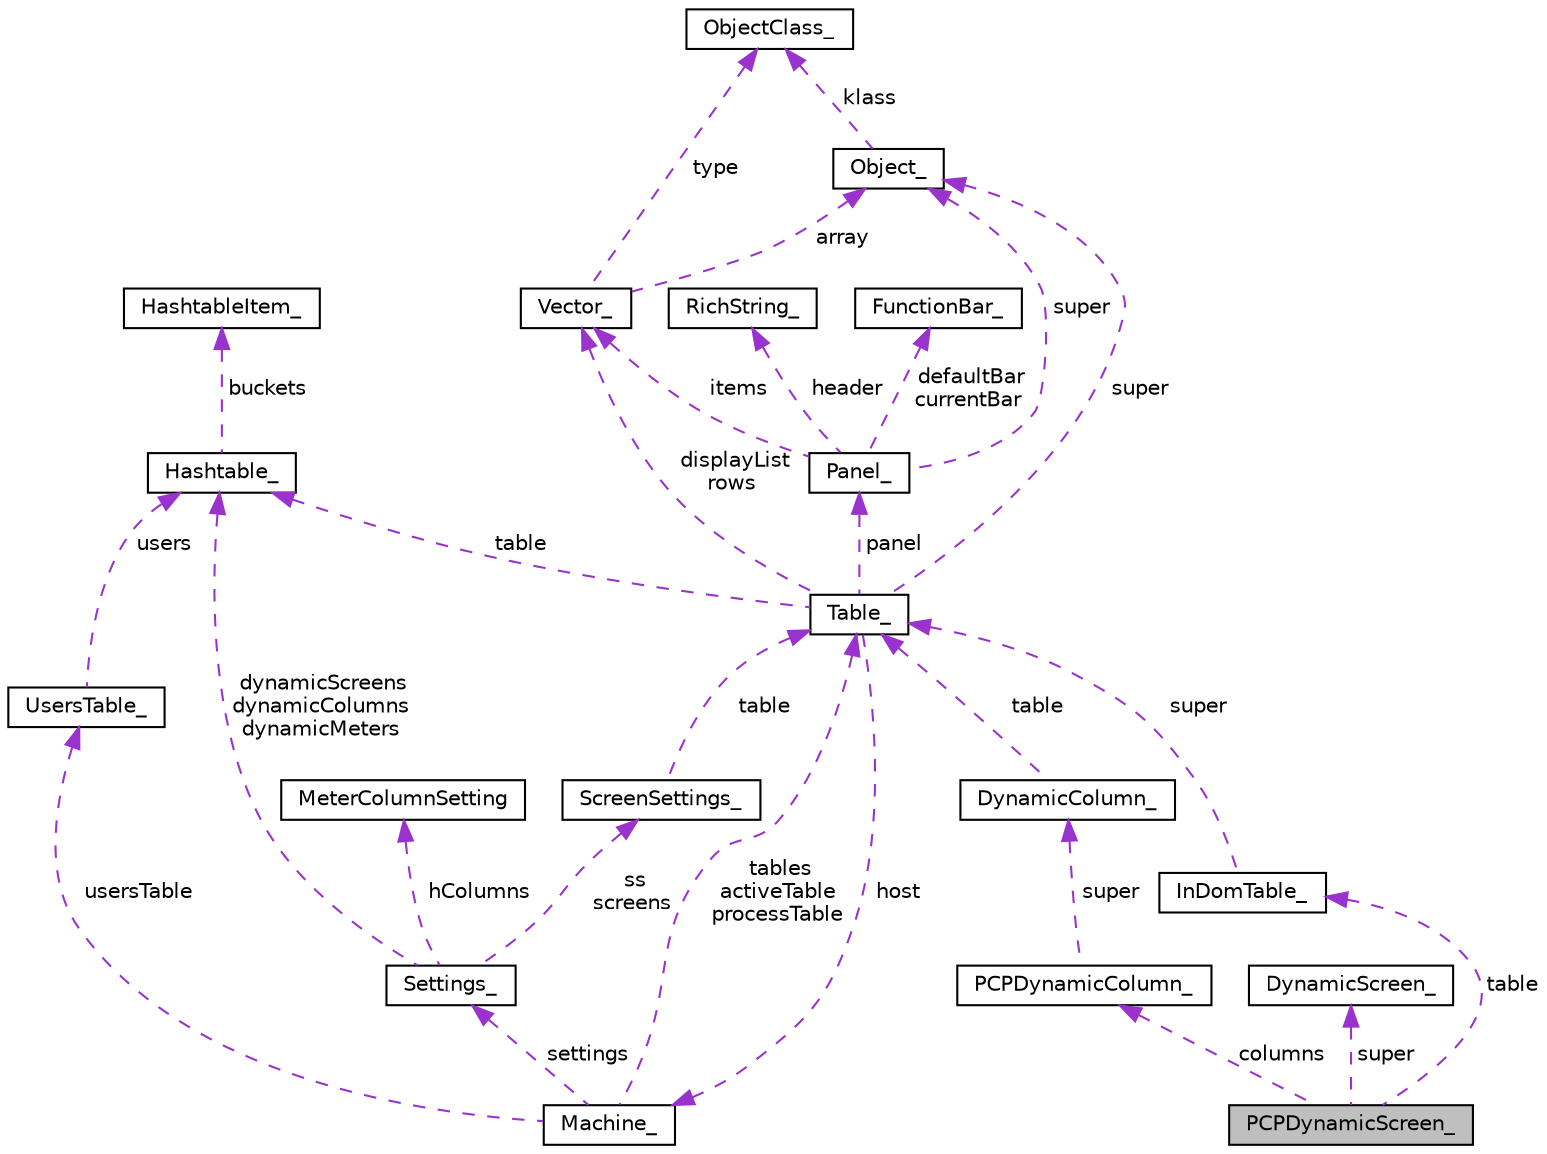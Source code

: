 digraph "PCPDynamicScreen_"
{
  edge [fontname="Helvetica",fontsize="10",labelfontname="Helvetica",labelfontsize="10"];
  node [fontname="Helvetica",fontsize="10",shape=record];
  Node1 [label="PCPDynamicScreen_",height=0.2,width=0.4,color="black", fillcolor="grey75", style="filled", fontcolor="black"];
  Node2 -> Node1 [dir="back",color="darkorchid3",fontsize="10",style="dashed",label=" columns" ];
  Node2 [label="PCPDynamicColumn_",height=0.2,width=0.4,color="black", fillcolor="white", style="filled",URL="$structPCPDynamicColumn__.html"];
  Node3 -> Node2 [dir="back",color="darkorchid3",fontsize="10",style="dashed",label=" super" ];
  Node3 [label="DynamicColumn_",height=0.2,width=0.4,color="black", fillcolor="white", style="filled",URL="$structDynamicColumn__.html"];
  Node4 -> Node3 [dir="back",color="darkorchid3",fontsize="10",style="dashed",label=" table" ];
  Node4 [label="Table_",height=0.2,width=0.4,color="black", fillcolor="white", style="filled",URL="$structTable__.html"];
  Node5 -> Node4 [dir="back",color="darkorchid3",fontsize="10",style="dashed",label=" displayList\nrows" ];
  Node5 [label="Vector_",height=0.2,width=0.4,color="black", fillcolor="white", style="filled",URL="$structVector__.html"];
  Node6 -> Node5 [dir="back",color="darkorchid3",fontsize="10",style="dashed",label=" type" ];
  Node6 [label="ObjectClass_",height=0.2,width=0.4,color="black", fillcolor="white", style="filled",URL="$structObjectClass__.html"];
  Node7 -> Node5 [dir="back",color="darkorchid3",fontsize="10",style="dashed",label=" array" ];
  Node7 [label="Object_",height=0.2,width=0.4,color="black", fillcolor="white", style="filled",URL="$structObject__.html"];
  Node6 -> Node7 [dir="back",color="darkorchid3",fontsize="10",style="dashed",label=" klass" ];
  Node8 -> Node4 [dir="back",color="darkorchid3",fontsize="10",style="dashed",label=" host" ];
  Node8 [label="Machine_",height=0.2,width=0.4,color="black", fillcolor="white", style="filled",URL="$structMachine__.html"];
  Node4 -> Node8 [dir="back",color="darkorchid3",fontsize="10",style="dashed",label=" tables\nactiveTable\nprocessTable" ];
  Node9 -> Node8 [dir="back",color="darkorchid3",fontsize="10",style="dashed",label=" settings" ];
  Node9 [label="Settings_",height=0.2,width=0.4,color="black", fillcolor="white", style="filled",URL="$structSettings__.html"];
  Node10 -> Node9 [dir="back",color="darkorchid3",fontsize="10",style="dashed",label=" ss\nscreens" ];
  Node10 [label="ScreenSettings_",height=0.2,width=0.4,color="black", fillcolor="white", style="filled",URL="$structScreenSettings__.html"];
  Node4 -> Node10 [dir="back",color="darkorchid3",fontsize="10",style="dashed",label=" table" ];
  Node11 -> Node9 [dir="back",color="darkorchid3",fontsize="10",style="dashed",label=" dynamicScreens\ndynamicColumns\ndynamicMeters" ];
  Node11 [label="Hashtable_",height=0.2,width=0.4,color="black", fillcolor="white", style="filled",URL="$structHashtable__.html"];
  Node12 -> Node11 [dir="back",color="darkorchid3",fontsize="10",style="dashed",label=" buckets" ];
  Node12 [label="HashtableItem_",height=0.2,width=0.4,color="black", fillcolor="white", style="filled",URL="$structHashtableItem__.html"];
  Node13 -> Node9 [dir="back",color="darkorchid3",fontsize="10",style="dashed",label=" hColumns" ];
  Node13 [label="MeterColumnSetting",height=0.2,width=0.4,color="black", fillcolor="white", style="filled",URL="$structMeterColumnSetting.html"];
  Node14 -> Node8 [dir="back",color="darkorchid3",fontsize="10",style="dashed",label=" usersTable" ];
  Node14 [label="UsersTable_",height=0.2,width=0.4,color="black", fillcolor="white", style="filled",URL="$structUsersTable__.html"];
  Node11 -> Node14 [dir="back",color="darkorchid3",fontsize="10",style="dashed",label=" users" ];
  Node11 -> Node4 [dir="back",color="darkorchid3",fontsize="10",style="dashed",label=" table" ];
  Node15 -> Node4 [dir="back",color="darkorchid3",fontsize="10",style="dashed",label=" panel" ];
  Node15 [label="Panel_",height=0.2,width=0.4,color="black", fillcolor="white", style="filled",URL="$structPanel__.html"];
  Node5 -> Node15 [dir="back",color="darkorchid3",fontsize="10",style="dashed",label=" items" ];
  Node16 -> Node15 [dir="back",color="darkorchid3",fontsize="10",style="dashed",label=" header" ];
  Node16 [label="RichString_",height=0.2,width=0.4,color="black", fillcolor="white", style="filled",URL="$structRichString__.html"];
  Node17 -> Node15 [dir="back",color="darkorchid3",fontsize="10",style="dashed",label=" defaultBar\ncurrentBar" ];
  Node17 [label="FunctionBar_",height=0.2,width=0.4,color="black", fillcolor="white", style="filled",URL="$structFunctionBar__.html"];
  Node7 -> Node15 [dir="back",color="darkorchid3",fontsize="10",style="dashed",label=" super" ];
  Node7 -> Node4 [dir="back",color="darkorchid3",fontsize="10",style="dashed",label=" super" ];
  Node18 -> Node1 [dir="back",color="darkorchid3",fontsize="10",style="dashed",label=" table" ];
  Node18 [label="InDomTable_",height=0.2,width=0.4,color="black", fillcolor="white", style="filled",URL="$structInDomTable__.html"];
  Node4 -> Node18 [dir="back",color="darkorchid3",fontsize="10",style="dashed",label=" super" ];
  Node19 -> Node1 [dir="back",color="darkorchid3",fontsize="10",style="dashed",label=" super" ];
  Node19 [label="DynamicScreen_",height=0.2,width=0.4,color="black", fillcolor="white", style="filled",URL="$structDynamicScreen__.html"];
}
